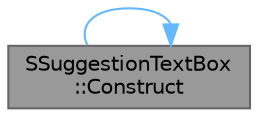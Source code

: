 digraph "SSuggestionTextBox::Construct"
{
 // INTERACTIVE_SVG=YES
 // LATEX_PDF_SIZE
  bgcolor="transparent";
  edge [fontname=Helvetica,fontsize=10,labelfontname=Helvetica,labelfontsize=10];
  node [fontname=Helvetica,fontsize=10,shape=box,height=0.2,width=0.4];
  rankdir="RL";
  Node1 [id="Node000001",label="SSuggestionTextBox\l::Construct",height=0.2,width=0.4,color="gray40", fillcolor="grey60", style="filled", fontcolor="black",tooltip="Default constructor."];
  Node1 -> Node1 [id="edge1_Node000001_Node000001",dir="back",color="steelblue1",style="solid",tooltip=" "];
}
